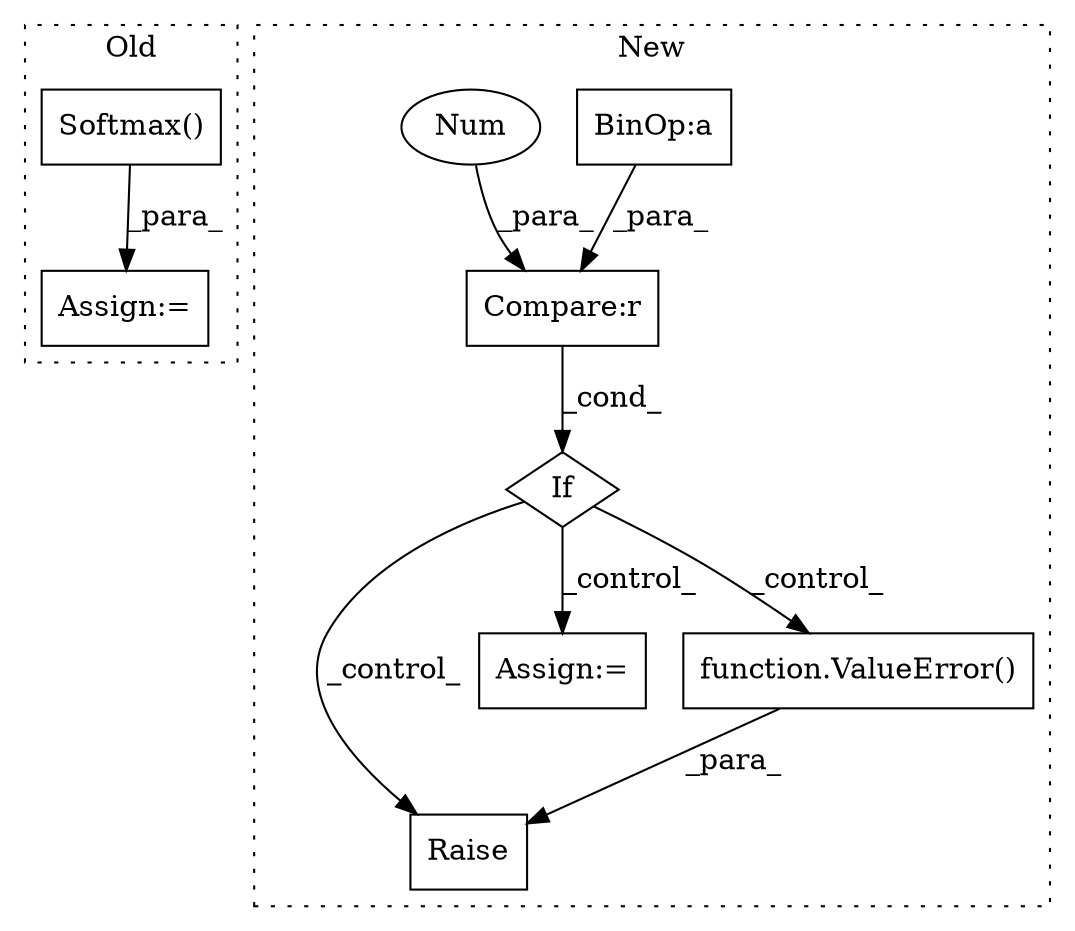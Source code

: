 digraph G {
subgraph cluster0 {
1 [label="Softmax()" a="75" s="9040" l="12" shape="box"];
7 [label="Assign:=" a="68" s="9037" l="3" shape="box"];
label = "Old";
style="dotted";
}
subgraph cluster1 {
2 [label="Raise" a="91" s="13685" l="6" shape="box"];
3 [label="If" a="96" s="13648" l="3" shape="diamond"];
4 [label="BinOp:a" a="82" s="13658" l="3" shape="box"];
5 [label="Compare:r" a="40" s="13651" l="20" shape="box"];
6 [label="Num" a="76" s="13670" l="1" shape="ellipse"];
8 [label="Assign:=" a="68" s="14658" l="3" shape="box"];
9 [label="function.ValueError()" a="75" s="13691,13848" l="11,1" shape="box"];
label = "New";
style="dotted";
}
1 -> 7 [label="_para_"];
3 -> 8 [label="_control_"];
3 -> 2 [label="_control_"];
3 -> 9 [label="_control_"];
4 -> 5 [label="_para_"];
5 -> 3 [label="_cond_"];
6 -> 5 [label="_para_"];
9 -> 2 [label="_para_"];
}